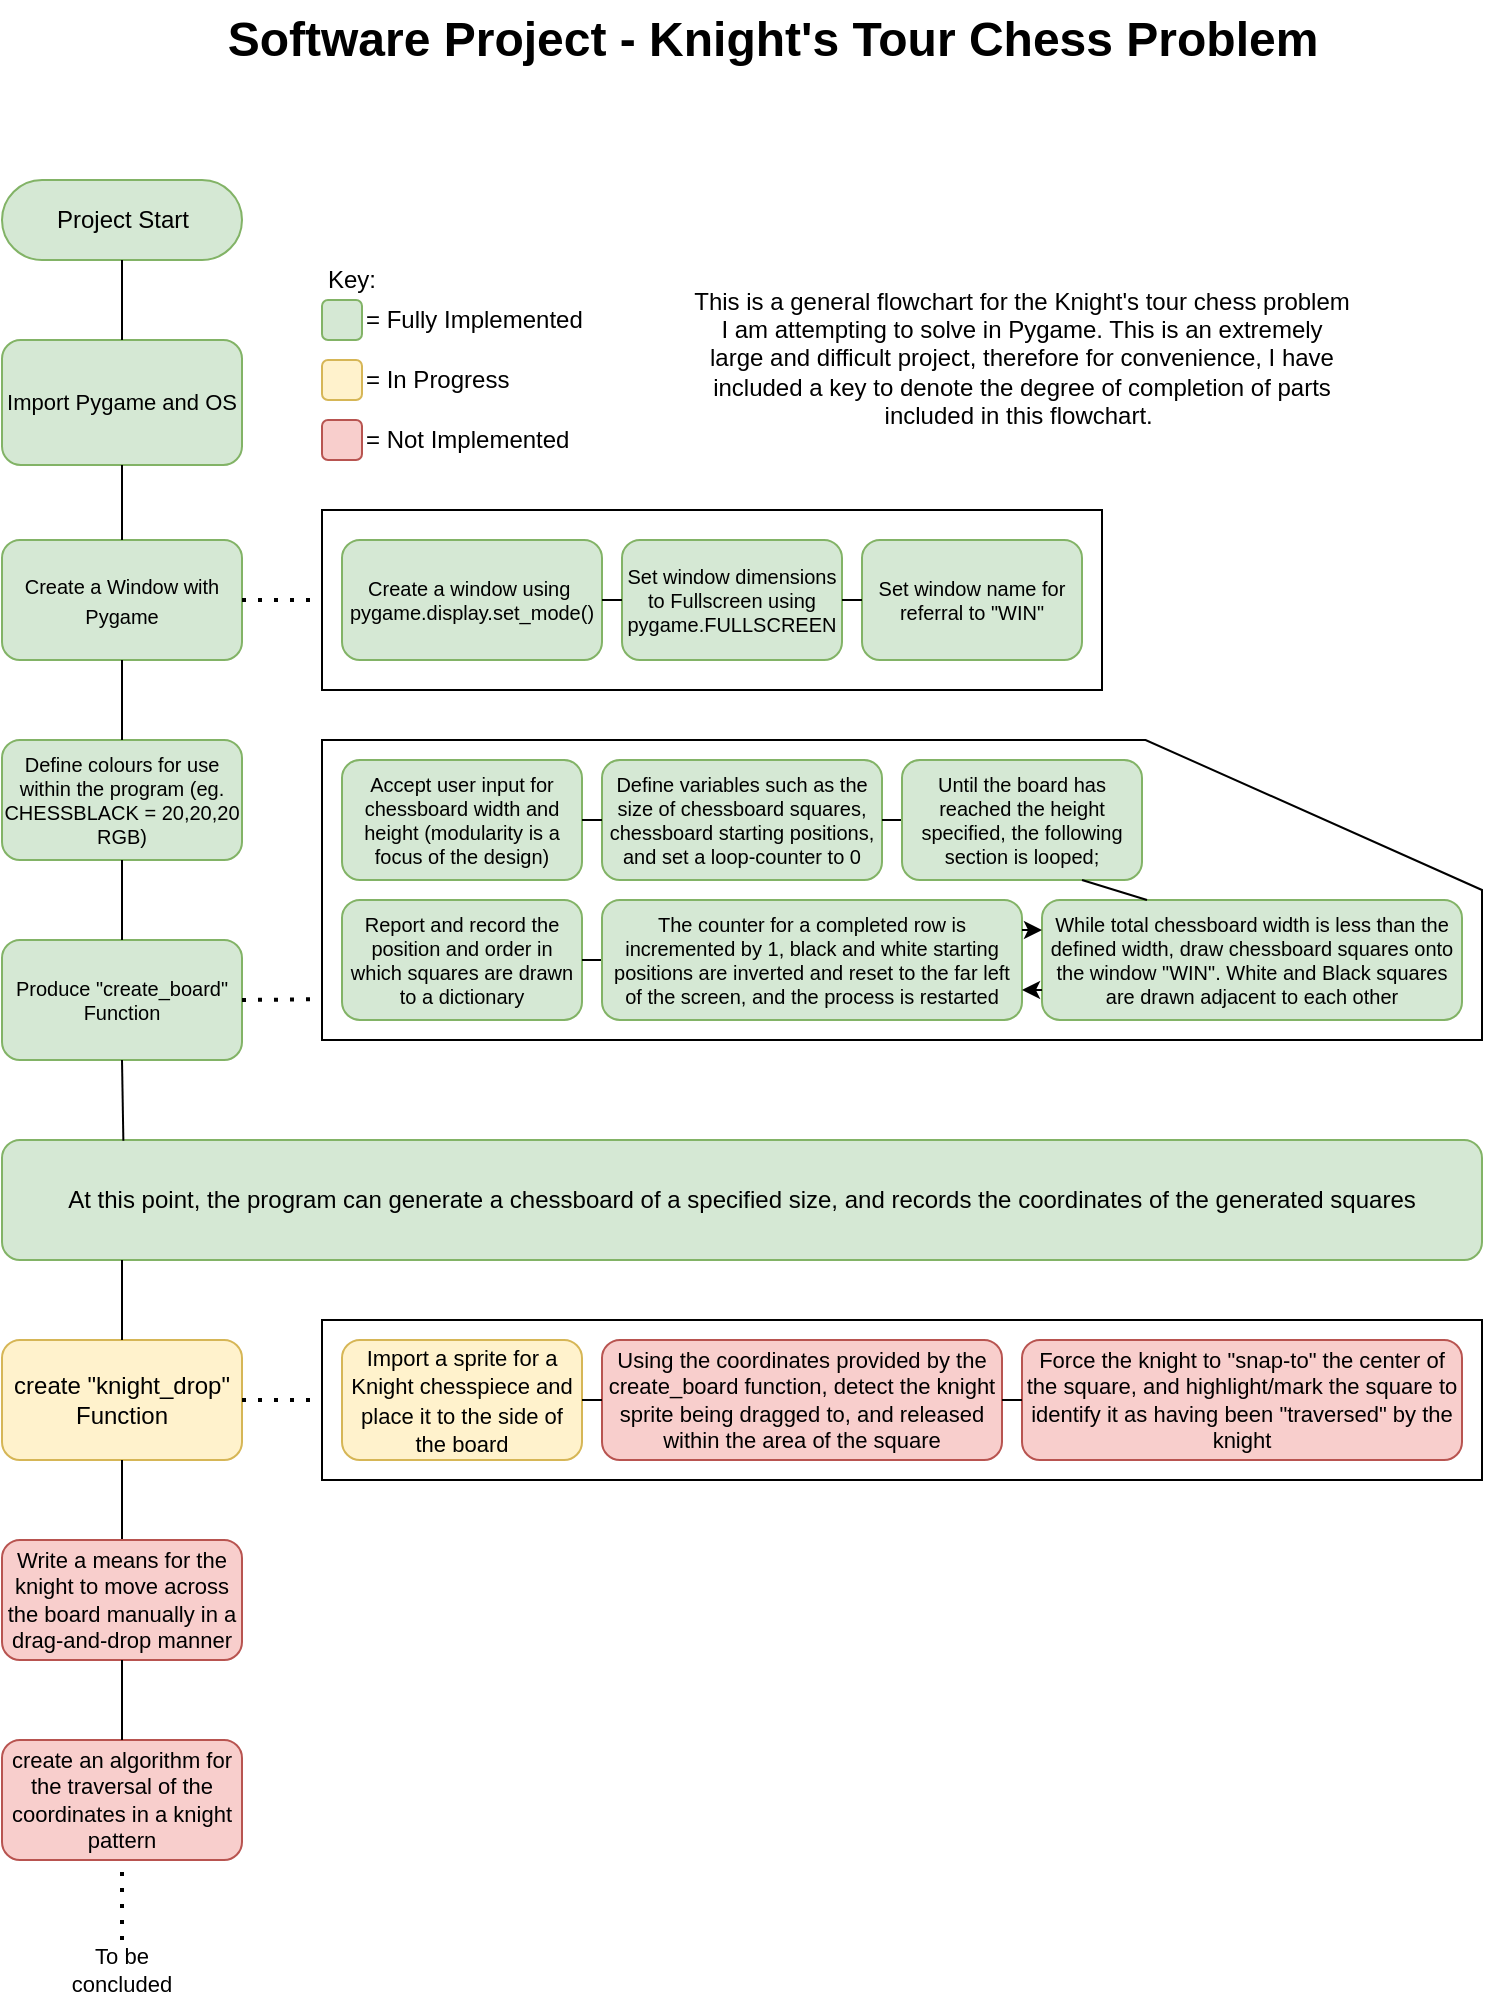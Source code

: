 <mxfile version="20.3.0" type="github">
  <diagram id="9U3Q2FAloubjgjWKz3vD" name="Page-1">
    <mxGraphModel dx="2585" dy="1385" grid="1" gridSize="10" guides="1" tooltips="1" connect="1" arrows="1" fold="1" page="1" pageScale="1" pageWidth="850" pageHeight="1100" math="0" shadow="0">
      <root>
        <mxCell id="0" />
        <mxCell id="1" parent="0" />
        <mxCell id="BqHGPQTl1dKRI6JXevEI-2" value="" style="verticalLabelPosition=bottom;verticalAlign=top;html=1;shape=mxgraph.basic.polygon;polyCoords=[[0,0],[0.71,0],[1,0.5],[1,0.75],[1,1],[0,1],[0,0.75],[0,0.25]];polyline=0;" vertex="1" parent="1">
          <mxGeometry x="200" y="400" width="580" height="150" as="geometry" />
        </mxCell>
        <mxCell id="eTlVAKslrcXKdiBdUREp-3" value="Software Project - Knight&#39;s Tour Chess Problem" style="text;strokeColor=none;fillColor=none;html=1;fontSize=24;fontStyle=1;verticalAlign=middle;align=center;" parent="1" vertex="1">
          <mxGeometry x="124" y="30" width="602" height="40" as="geometry" />
        </mxCell>
        <mxCell id="eTlVAKslrcXKdiBdUREp-4" value="This is a general flowchart for the Knight&#39;s tour chess problem I am attempting to solve in Pygame. This is an extremely large and difficult project, therefore for convenience, I have included a key to denote the degree of completion of parts included in this flowchart.&amp;nbsp;" style="text;html=1;strokeColor=none;fillColor=none;align=center;verticalAlign=middle;whiteSpace=wrap;rounded=0;" parent="1" vertex="1">
          <mxGeometry x="385" y="157.5" width="330" height="102.5" as="geometry" />
        </mxCell>
        <mxCell id="eTlVAKslrcXKdiBdUREp-5" value="Key:" style="text;html=1;strokeColor=none;fillColor=none;align=center;verticalAlign=middle;whiteSpace=wrap;rounded=0;" parent="1" vertex="1">
          <mxGeometry x="200" y="160" width="30" height="20" as="geometry" />
        </mxCell>
        <mxCell id="eTlVAKslrcXKdiBdUREp-6" value="" style="rounded=1;whiteSpace=wrap;html=1;fillColor=#d5e8d4;strokeColor=#82b366;" parent="1" vertex="1">
          <mxGeometry x="200" y="180" width="20" height="20" as="geometry" />
        </mxCell>
        <mxCell id="eTlVAKslrcXKdiBdUREp-7" value="" style="rounded=1;whiteSpace=wrap;html=1;fillColor=#fff2cc;strokeColor=#d6b656;" parent="1" vertex="1">
          <mxGeometry x="200" y="210" width="20" height="20" as="geometry" />
        </mxCell>
        <mxCell id="eTlVAKslrcXKdiBdUREp-8" value="" style="rounded=1;whiteSpace=wrap;html=1;fillColor=#f8cecc;strokeColor=#b85450;" parent="1" vertex="1">
          <mxGeometry x="200" y="240" width="20" height="20" as="geometry" />
        </mxCell>
        <mxCell id="eTlVAKslrcXKdiBdUREp-10" value="= In Progress" style="text;html=1;strokeColor=none;fillColor=none;align=left;verticalAlign=middle;rounded=0;" parent="1" vertex="1">
          <mxGeometry x="220" y="212.5" width="70" height="15" as="geometry" />
        </mxCell>
        <mxCell id="eTlVAKslrcXKdiBdUREp-11" value="= Fully Implemented" style="text;html=1;strokeColor=none;fillColor=none;align=left;verticalAlign=middle;rounded=0;" parent="1" vertex="1">
          <mxGeometry x="220" y="182.5" width="120" height="15" as="geometry" />
        </mxCell>
        <mxCell id="eTlVAKslrcXKdiBdUREp-12" value="= Not Implemented" style="text;html=1;strokeColor=none;fillColor=none;align=left;verticalAlign=middle;rounded=0;" parent="1" vertex="1">
          <mxGeometry x="220" y="235" width="100" height="30" as="geometry" />
        </mxCell>
        <mxCell id="eTlVAKslrcXKdiBdUREp-13" value="Project Start" style="html=1;dashed=0;whitespace=wrap;shape=mxgraph.dfd.start;fillColor=#d5e8d4;strokeColor=#82b366;" parent="1" vertex="1">
          <mxGeometry x="40" y="120" width="120" height="40" as="geometry" />
        </mxCell>
        <mxCell id="eTlVAKslrcXKdiBdUREp-14" value="&lt;font style=&quot;font-size: 11px;&quot;&gt;Import Pygame and OS&lt;/font&gt;" style="rounded=1;whiteSpace=wrap;html=1;fillColor=#d5e8d4;strokeColor=#82b366;" parent="1" vertex="1">
          <mxGeometry x="40" y="200" width="120" height="62.5" as="geometry" />
        </mxCell>
        <mxCell id="eTlVAKslrcXKdiBdUREp-15" value="" style="endArrow=none;html=1;rounded=0;fontSize=11;entryX=0.5;entryY=0.5;entryDx=0;entryDy=20;entryPerimeter=0;exitX=0.5;exitY=0;exitDx=0;exitDy=0;" parent="1" source="eTlVAKslrcXKdiBdUREp-14" target="eTlVAKslrcXKdiBdUREp-13" edge="1">
          <mxGeometry width="50" height="50" relative="1" as="geometry">
            <mxPoint x="80" y="220" as="sourcePoint" />
            <mxPoint x="130" y="170" as="targetPoint" />
          </mxGeometry>
        </mxCell>
        <mxCell id="eTlVAKslrcXKdiBdUREp-17" value="&lt;font style=&quot;font-size: 10px;&quot;&gt;Create a Window with Pygame&lt;/font&gt;" style="rounded=1;whiteSpace=wrap;html=1;fillColor=#d5e8d4;strokeColor=#82b366;" parent="1" vertex="1">
          <mxGeometry x="40" y="300" width="120" height="60" as="geometry" />
        </mxCell>
        <mxCell id="eTlVAKslrcXKdiBdUREp-18" value="" style="endArrow=none;html=1;rounded=0;fontSize=10;entryX=0.5;entryY=1;entryDx=0;entryDy=0;exitX=0.5;exitY=0;exitDx=0;exitDy=0;" parent="1" source="eTlVAKslrcXKdiBdUREp-17" target="eTlVAKslrcXKdiBdUREp-14" edge="1">
          <mxGeometry width="50" height="50" relative="1" as="geometry">
            <mxPoint x="60" y="280" as="sourcePoint" />
            <mxPoint x="110" y="230" as="targetPoint" />
          </mxGeometry>
        </mxCell>
        <mxCell id="K6Ctk4DiYDlHX3P9UcAB-1" value="Produce &quot;create_board&quot; Function" style="rounded=1;whiteSpace=wrap;html=1;fontSize=10;fillColor=#d5e8d4;strokeColor=#82b366;" parent="1" vertex="1">
          <mxGeometry x="40" y="500" width="120" height="60" as="geometry" />
        </mxCell>
        <mxCell id="K6Ctk4DiYDlHX3P9UcAB-2" value="" style="rounded=0;whiteSpace=wrap;html=1;fontSize=10;" parent="1" vertex="1">
          <mxGeometry x="200" y="285" width="390" height="90" as="geometry" />
        </mxCell>
        <mxCell id="K6Ctk4DiYDlHX3P9UcAB-3" value="" style="endArrow=none;dashed=1;html=1;dashPattern=1 3;strokeWidth=2;rounded=0;fontSize=10;exitX=1;exitY=0.5;exitDx=0;exitDy=0;entryX=0;entryY=0.5;entryDx=0;entryDy=0;" parent="1" source="eTlVAKslrcXKdiBdUREp-17" target="K6Ctk4DiYDlHX3P9UcAB-2" edge="1">
          <mxGeometry width="50" height="50" relative="1" as="geometry">
            <mxPoint x="280" y="260" as="sourcePoint" />
            <mxPoint x="260" y="250" as="targetPoint" />
          </mxGeometry>
        </mxCell>
        <mxCell id="K6Ctk4DiYDlHX3P9UcAB-4" value="Create a window using&amp;nbsp; pygame.display.set_mode()" style="rounded=1;whiteSpace=wrap;html=1;fontSize=10;fillColor=#d5e8d4;strokeColor=#82b366;" parent="1" vertex="1">
          <mxGeometry x="210" y="300" width="130" height="60" as="geometry" />
        </mxCell>
        <mxCell id="K6Ctk4DiYDlHX3P9UcAB-5" value="Set window dimensions to Fullscreen using pygame.FULLSCREEN" style="rounded=1;whiteSpace=wrap;html=1;fontSize=10;fillColor=#d5e8d4;strokeColor=#82b366;" parent="1" vertex="1">
          <mxGeometry x="350" y="300" width="110" height="60" as="geometry" />
        </mxCell>
        <mxCell id="K6Ctk4DiYDlHX3P9UcAB-6" value="" style="endArrow=none;html=1;rounded=0;fontSize=10;exitX=1;exitY=0.5;exitDx=0;exitDy=0;entryX=0;entryY=0.5;entryDx=0;entryDy=0;" parent="1" source="K6Ctk4DiYDlHX3P9UcAB-4" target="K6Ctk4DiYDlHX3P9UcAB-5" edge="1">
          <mxGeometry width="50" height="50" relative="1" as="geometry">
            <mxPoint x="300" y="305" as="sourcePoint" />
            <mxPoint x="350" y="255" as="targetPoint" />
          </mxGeometry>
        </mxCell>
        <mxCell id="K6Ctk4DiYDlHX3P9UcAB-7" value="Set window name for referral to &quot;WIN&quot;" style="rounded=1;whiteSpace=wrap;html=1;fontSize=10;fillColor=#d5e8d4;strokeColor=#82b366;" parent="1" vertex="1">
          <mxGeometry x="470" y="300" width="110" height="60" as="geometry" />
        </mxCell>
        <mxCell id="K6Ctk4DiYDlHX3P9UcAB-8" value="" style="endArrow=none;html=1;rounded=0;fontSize=10;exitX=1;exitY=0.5;exitDx=0;exitDy=0;entryX=0;entryY=0.5;entryDx=0;entryDy=0;" parent="1" source="K6Ctk4DiYDlHX3P9UcAB-5" target="K6Ctk4DiYDlHX3P9UcAB-7" edge="1">
          <mxGeometry width="50" height="50" relative="1" as="geometry">
            <mxPoint x="420" y="300" as="sourcePoint" />
            <mxPoint x="470" y="250" as="targetPoint" />
          </mxGeometry>
        </mxCell>
        <mxCell id="K6Ctk4DiYDlHX3P9UcAB-9" value="Define colours for use within the program (eg. CHESSBLACK = 20,20,20 RGB)" style="rounded=1;whiteSpace=wrap;html=1;fontSize=10;fillColor=#d5e8d4;strokeColor=#82b366;" parent="1" vertex="1">
          <mxGeometry x="40" y="400" width="120" height="60" as="geometry" />
        </mxCell>
        <mxCell id="K6Ctk4DiYDlHX3P9UcAB-10" value="" style="endArrow=none;html=1;rounded=0;fontSize=10;entryX=0.5;entryY=1;entryDx=0;entryDy=0;exitX=0.5;exitY=0;exitDx=0;exitDy=0;" parent="1" source="K6Ctk4DiYDlHX3P9UcAB-9" target="eTlVAKslrcXKdiBdUREp-17" edge="1">
          <mxGeometry width="50" height="50" relative="1" as="geometry">
            <mxPoint x="240" y="510" as="sourcePoint" />
            <mxPoint x="290" y="460" as="targetPoint" />
          </mxGeometry>
        </mxCell>
        <mxCell id="K6Ctk4DiYDlHX3P9UcAB-11" value="" style="endArrow=none;html=1;rounded=0;fontSize=10;entryX=0.5;entryY=1;entryDx=0;entryDy=0;exitX=0.5;exitY=0;exitDx=0;exitDy=0;" parent="1" source="K6Ctk4DiYDlHX3P9UcAB-1" target="K6Ctk4DiYDlHX3P9UcAB-9" edge="1">
          <mxGeometry width="50" height="50" relative="1" as="geometry">
            <mxPoint x="210" y="520" as="sourcePoint" />
            <mxPoint x="260" y="470" as="targetPoint" />
          </mxGeometry>
        </mxCell>
        <mxCell id="K6Ctk4DiYDlHX3P9UcAB-13" value="Accept user input for chessboard width and height (modularity is a focus of the design)" style="rounded=1;whiteSpace=wrap;html=1;fontSize=10;fillColor=#d5e8d4;strokeColor=#82b366;" parent="1" vertex="1">
          <mxGeometry x="210" y="410" width="120" height="60" as="geometry" />
        </mxCell>
        <mxCell id="K6Ctk4DiYDlHX3P9UcAB-14" value="" style="endArrow=none;dashed=1;html=1;dashPattern=1 3;strokeWidth=2;rounded=0;fontSize=10;exitX=1;exitY=0.5;exitDx=0;exitDy=0;entryX=0;entryY=0.864;entryDx=0;entryDy=0;entryPerimeter=0;" parent="1" source="K6Ctk4DiYDlHX3P9UcAB-1" edge="1">
          <mxGeometry width="50" height="50" relative="1" as="geometry">
            <mxPoint x="350" y="510" as="sourcePoint" />
            <mxPoint x="200" y="529.6" as="targetPoint" />
          </mxGeometry>
        </mxCell>
        <mxCell id="K6Ctk4DiYDlHX3P9UcAB-15" value="Define variables such as the size of chessboard squares, chessboard starting positions, and set a loop-counter to 0" style="rounded=1;whiteSpace=wrap;html=1;fontSize=10;fillColor=#d5e8d4;strokeColor=#82b366;" parent="1" vertex="1">
          <mxGeometry x="340" y="410" width="140" height="60" as="geometry" />
        </mxCell>
        <mxCell id="K6Ctk4DiYDlHX3P9UcAB-16" value="" style="endArrow=none;html=1;rounded=0;fontSize=10;exitX=1;exitY=0.5;exitDx=0;exitDy=0;entryX=0;entryY=0.5;entryDx=0;entryDy=0;" parent="1" source="K6Ctk4DiYDlHX3P9UcAB-13" target="K6Ctk4DiYDlHX3P9UcAB-15" edge="1">
          <mxGeometry width="50" height="50" relative="1" as="geometry">
            <mxPoint x="450" y="470" as="sourcePoint" />
            <mxPoint x="500" y="420" as="targetPoint" />
          </mxGeometry>
        </mxCell>
        <mxCell id="K6Ctk4DiYDlHX3P9UcAB-17" value="While total chessboard width is less than the defined width, draw chessboard squares onto the window &quot;WIN&quot;. White and Black squares are drawn adjacent to each other" style="rounded=1;whiteSpace=wrap;html=1;fontSize=10;fillColor=#d5e8d4;strokeColor=#82b366;" parent="1" vertex="1">
          <mxGeometry x="560" y="480" width="210" height="60" as="geometry" />
        </mxCell>
        <mxCell id="K6Ctk4DiYDlHX3P9UcAB-18" value="" style="endArrow=none;html=1;rounded=0;fontSize=10;exitX=1;exitY=0.5;exitDx=0;exitDy=0;entryX=0;entryY=0.5;entryDx=0;entryDy=0;" parent="1" source="K6Ctk4DiYDlHX3P9UcAB-15" target="K6Ctk4DiYDlHX3P9UcAB-23" edge="1">
          <mxGeometry width="50" height="50" relative="1" as="geometry">
            <mxPoint x="550" y="490" as="sourcePoint" />
            <mxPoint x="480" y="390" as="targetPoint" />
          </mxGeometry>
        </mxCell>
        <mxCell id="K6Ctk4DiYDlHX3P9UcAB-19" value="Report and record the position and order in which squares are drawn to a dictionary" style="rounded=1;whiteSpace=wrap;html=1;fontSize=10;fillColor=#d5e8d4;strokeColor=#82b366;" parent="1" vertex="1">
          <mxGeometry x="210" y="480" width="120" height="60" as="geometry" />
        </mxCell>
        <mxCell id="K6Ctk4DiYDlHX3P9UcAB-20" value="" style="endArrow=none;html=1;rounded=0;fontSize=10;entryX=1;entryY=0.5;entryDx=0;entryDy=0;exitX=0;exitY=0.5;exitDx=0;exitDy=0;" parent="1" source="K6Ctk4DiYDlHX3P9UcAB-25" target="K6Ctk4DiYDlHX3P9UcAB-19" edge="1">
          <mxGeometry width="50" height="50" relative="1" as="geometry">
            <mxPoint x="530" y="380" as="sourcePoint" />
            <mxPoint x="650" y="440" as="targetPoint" />
          </mxGeometry>
        </mxCell>
        <mxCell id="K6Ctk4DiYDlHX3P9UcAB-23" value="Until the board has reached the height specified, the following section is looped;" style="rounded=1;whiteSpace=wrap;html=1;fontSize=10;fillColor=#d5e8d4;strokeColor=#82b366;" parent="1" vertex="1">
          <mxGeometry x="490" y="410" width="120" height="60" as="geometry" />
        </mxCell>
        <mxCell id="K6Ctk4DiYDlHX3P9UcAB-24" value="" style="endArrow=none;html=1;rounded=0;fontSize=10;entryX=0.25;entryY=0;entryDx=0;entryDy=0;exitX=0.75;exitY=1;exitDx=0;exitDy=0;" parent="1" source="K6Ctk4DiYDlHX3P9UcAB-23" target="K6Ctk4DiYDlHX3P9UcAB-17" edge="1">
          <mxGeometry width="50" height="50" relative="1" as="geometry">
            <mxPoint x="510" y="430" as="sourcePoint" />
            <mxPoint x="560" y="380" as="targetPoint" />
          </mxGeometry>
        </mxCell>
        <mxCell id="K6Ctk4DiYDlHX3P9UcAB-25" value="The counter for a completed row is incremented by 1, black and white starting positions are inverted and reset to the far left of the screen, and the process is restarted" style="rounded=1;whiteSpace=wrap;html=1;fontSize=10;fillColor=#d5e8d4;strokeColor=#82b366;" parent="1" vertex="1">
          <mxGeometry x="340" y="480" width="210" height="60" as="geometry" />
        </mxCell>
        <mxCell id="K6Ctk4DiYDlHX3P9UcAB-27" value="" style="endArrow=classic;html=1;rounded=0;fontSize=10;exitX=0;exitY=0.75;exitDx=0;exitDy=0;entryX=1;entryY=0.75;entryDx=0;entryDy=0;" parent="1" source="K6Ctk4DiYDlHX3P9UcAB-17" target="K6Ctk4DiYDlHX3P9UcAB-25" edge="1">
          <mxGeometry width="50" height="50" relative="1" as="geometry">
            <mxPoint x="530" y="460" as="sourcePoint" />
            <mxPoint x="580" y="410" as="targetPoint" />
          </mxGeometry>
        </mxCell>
        <mxCell id="K6Ctk4DiYDlHX3P9UcAB-28" value="" style="endArrow=classic;html=1;rounded=0;fontSize=10;exitX=1;exitY=0.25;exitDx=0;exitDy=0;entryX=0;entryY=0.25;entryDx=0;entryDy=0;" parent="1" source="K6Ctk4DiYDlHX3P9UcAB-25" target="K6Ctk4DiYDlHX3P9UcAB-17" edge="1">
          <mxGeometry width="50" height="50" relative="1" as="geometry">
            <mxPoint x="530" y="460" as="sourcePoint" />
            <mxPoint x="580" y="410" as="targetPoint" />
          </mxGeometry>
        </mxCell>
        <mxCell id="BqHGPQTl1dKRI6JXevEI-3" value="At this point, the program can generate a chessboard of a specified size, and records the coordinates of the generated squares" style="rounded=1;whiteSpace=wrap;html=1;fillColor=#d5e8d4;strokeColor=#82b366;" vertex="1" parent="1">
          <mxGeometry x="40" y="600" width="740" height="60" as="geometry" />
        </mxCell>
        <mxCell id="BqHGPQTl1dKRI6JXevEI-4" value="" style="endArrow=none;html=1;rounded=0;entryX=0.5;entryY=1;entryDx=0;entryDy=0;exitX=0.082;exitY=0.007;exitDx=0;exitDy=0;exitPerimeter=0;" edge="1" parent="1" source="BqHGPQTl1dKRI6JXevEI-3" target="K6Ctk4DiYDlHX3P9UcAB-1">
          <mxGeometry width="50" height="50" relative="1" as="geometry">
            <mxPoint x="100" y="600" as="sourcePoint" />
            <mxPoint x="210" y="550" as="targetPoint" />
          </mxGeometry>
        </mxCell>
        <mxCell id="BqHGPQTl1dKRI6JXevEI-5" value="create &quot;knight_drop&quot; Function" style="rounded=1;whiteSpace=wrap;html=1;fillColor=#fff2cc;strokeColor=#d6b656;" vertex="1" parent="1">
          <mxGeometry x="40" y="700" width="120" height="60" as="geometry" />
        </mxCell>
        <mxCell id="BqHGPQTl1dKRI6JXevEI-6" value="" style="endArrow=none;html=1;rounded=0;exitX=0.5;exitY=0;exitDx=0;exitDy=0;" edge="1" parent="1" source="BqHGPQTl1dKRI6JXevEI-5">
          <mxGeometry width="50" height="50" relative="1" as="geometry">
            <mxPoint x="330" y="720" as="sourcePoint" />
            <mxPoint x="100" y="660" as="targetPoint" />
          </mxGeometry>
        </mxCell>
        <mxCell id="BqHGPQTl1dKRI6JXevEI-7" value="" style="rounded=0;whiteSpace=wrap;html=1;" vertex="1" parent="1">
          <mxGeometry x="200" y="690" width="580" height="80" as="geometry" />
        </mxCell>
        <mxCell id="BqHGPQTl1dKRI6JXevEI-8" value="&lt;font style=&quot;font-size: 11px;&quot;&gt;Import a sprite for a Knight chesspiece and place it to the side of the board&lt;/font&gt;" style="rounded=1;whiteSpace=wrap;html=1;fillColor=#fff2cc;strokeColor=#d6b656;" vertex="1" parent="1">
          <mxGeometry x="210" y="700" width="120" height="60" as="geometry" />
        </mxCell>
        <mxCell id="BqHGPQTl1dKRI6JXevEI-9" value="Using the coordinates provided by the create_board function, detect the knight sprite being dragged to, and released within the area of the square" style="rounded=1;whiteSpace=wrap;html=1;fontSize=11;fillColor=#f8cecc;strokeColor=#b85450;" vertex="1" parent="1">
          <mxGeometry x="340" y="700" width="200" height="60" as="geometry" />
        </mxCell>
        <mxCell id="BqHGPQTl1dKRI6JXevEI-10" value="" style="endArrow=none;html=1;rounded=0;fontSize=11;exitX=1;exitY=0.5;exitDx=0;exitDy=0;entryX=0;entryY=0.5;entryDx=0;entryDy=0;" edge="1" parent="1" source="BqHGPQTl1dKRI6JXevEI-8" target="BqHGPQTl1dKRI6JXevEI-9">
          <mxGeometry width="50" height="50" relative="1" as="geometry">
            <mxPoint x="410" y="710" as="sourcePoint" />
            <mxPoint x="460" y="660" as="targetPoint" />
          </mxGeometry>
        </mxCell>
        <mxCell id="BqHGPQTl1dKRI6JXevEI-11" value="" style="endArrow=none;dashed=1;html=1;dashPattern=1 3;strokeWidth=2;rounded=0;fontSize=11;exitX=1;exitY=0.5;exitDx=0;exitDy=0;entryX=0;entryY=0.5;entryDx=0;entryDy=0;" edge="1" parent="1" source="BqHGPQTl1dKRI6JXevEI-5" target="BqHGPQTl1dKRI6JXevEI-7">
          <mxGeometry width="50" height="50" relative="1" as="geometry">
            <mxPoint x="300" y="730" as="sourcePoint" />
            <mxPoint x="350" y="680" as="targetPoint" />
          </mxGeometry>
        </mxCell>
        <mxCell id="BqHGPQTl1dKRI6JXevEI-12" value="Force the knight to &quot;snap-to&quot; the center of the square, and highlight/mark the square to identify it as having been &quot;traversed&quot; by the knight" style="rounded=1;whiteSpace=wrap;html=1;fontSize=11;fillColor=#f8cecc;strokeColor=#b85450;" vertex="1" parent="1">
          <mxGeometry x="550" y="700" width="220" height="60" as="geometry" />
        </mxCell>
        <mxCell id="BqHGPQTl1dKRI6JXevEI-13" value="" style="endArrow=none;html=1;rounded=0;fontSize=11;entryX=0;entryY=0.5;entryDx=0;entryDy=0;exitX=1;exitY=0.5;exitDx=0;exitDy=0;" edge="1" parent="1" source="BqHGPQTl1dKRI6JXevEI-9" target="BqHGPQTl1dKRI6JXevEI-12">
          <mxGeometry width="50" height="50" relative="1" as="geometry">
            <mxPoint x="500" y="770" as="sourcePoint" />
            <mxPoint x="550" y="720" as="targetPoint" />
          </mxGeometry>
        </mxCell>
        <mxCell id="BqHGPQTl1dKRI6JXevEI-14" value="create an algorithm for the traversal of the coordinates in a knight pattern" style="rounded=1;whiteSpace=wrap;html=1;fontSize=11;fillColor=#f8cecc;strokeColor=#b85450;" vertex="1" parent="1">
          <mxGeometry x="40" y="900" width="120" height="60" as="geometry" />
        </mxCell>
        <mxCell id="BqHGPQTl1dKRI6JXevEI-15" value="" style="endArrow=none;html=1;rounded=0;fontSize=11;entryX=0.5;entryY=1;entryDx=0;entryDy=0;exitX=0.5;exitY=0;exitDx=0;exitDy=0;" edge="1" parent="1" source="BqHGPQTl1dKRI6JXevEI-16" target="BqHGPQTl1dKRI6JXevEI-5">
          <mxGeometry width="50" height="50" relative="1" as="geometry">
            <mxPoint x="120" y="780" as="sourcePoint" />
            <mxPoint x="310" y="700" as="targetPoint" />
          </mxGeometry>
        </mxCell>
        <mxCell id="BqHGPQTl1dKRI6JXevEI-16" value="Write a means for the knight to move across the board manually in a drag-and-drop manner" style="rounded=1;whiteSpace=wrap;html=1;fontSize=11;fillColor=#f8cecc;strokeColor=#b85450;" vertex="1" parent="1">
          <mxGeometry x="40" y="800" width="120" height="60" as="geometry" />
        </mxCell>
        <mxCell id="BqHGPQTl1dKRI6JXevEI-17" value="" style="endArrow=none;html=1;rounded=0;fontSize=11;entryX=0.5;entryY=1;entryDx=0;entryDy=0;exitX=0.5;exitY=0;exitDx=0;exitDy=0;" edge="1" parent="1" source="BqHGPQTl1dKRI6JXevEI-14" target="BqHGPQTl1dKRI6JXevEI-16">
          <mxGeometry width="50" height="50" relative="1" as="geometry">
            <mxPoint x="260" y="840" as="sourcePoint" />
            <mxPoint x="310" y="790" as="targetPoint" />
          </mxGeometry>
        </mxCell>
        <mxCell id="BqHGPQTl1dKRI6JXevEI-18" value="" style="endArrow=none;dashed=1;html=1;dashPattern=1 3;strokeWidth=2;rounded=0;fontSize=11;entryX=0.5;entryY=1;entryDx=0;entryDy=0;" edge="1" parent="1" target="BqHGPQTl1dKRI6JXevEI-14">
          <mxGeometry width="50" height="50" relative="1" as="geometry">
            <mxPoint x="100" y="1000" as="sourcePoint" />
            <mxPoint x="320" y="850" as="targetPoint" />
          </mxGeometry>
        </mxCell>
        <mxCell id="BqHGPQTl1dKRI6JXevEI-19" value="To be concluded" style="text;html=1;strokeColor=none;fillColor=none;align=center;verticalAlign=middle;whiteSpace=wrap;rounded=0;fontSize=11;" vertex="1" parent="1">
          <mxGeometry x="70" y="1000" width="60" height="30" as="geometry" />
        </mxCell>
      </root>
    </mxGraphModel>
  </diagram>
</mxfile>
